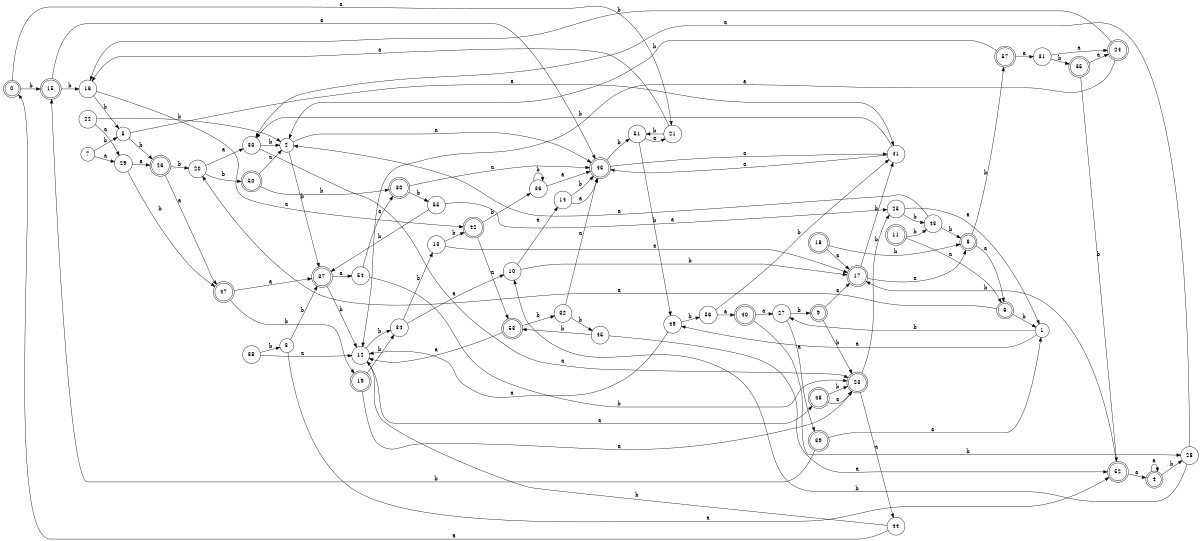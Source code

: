 digraph n47_6 {
__start0 [label="" shape="none"];

rankdir=LR;
size="8,5";

s0 [style="rounded,filled", color="black", fillcolor="white" shape="doublecircle", label="0"];
s1 [style="filled", color="black", fillcolor="white" shape="circle", label="1"];
s2 [style="filled", color="black", fillcolor="white" shape="circle", label="2"];
s3 [style="filled", color="black", fillcolor="white" shape="circle", label="3"];
s4 [style="rounded,filled", color="black", fillcolor="white" shape="doublecircle", label="4"];
s5 [style="filled", color="black", fillcolor="white" shape="circle", label="5"];
s6 [style="rounded,filled", color="black", fillcolor="white" shape="doublecircle", label="6"];
s7 [style="filled", color="black", fillcolor="white" shape="circle", label="7"];
s8 [style="rounded,filled", color="black", fillcolor="white" shape="doublecircle", label="8"];
s9 [style="rounded,filled", color="black", fillcolor="white" shape="doublecircle", label="9"];
s10 [style="filled", color="black", fillcolor="white" shape="circle", label="10"];
s11 [style="rounded,filled", color="black", fillcolor="white" shape="doublecircle", label="11"];
s12 [style="filled", color="black", fillcolor="white" shape="circle", label="12"];
s13 [style="filled", color="black", fillcolor="white" shape="circle", label="13"];
s14 [style="filled", color="black", fillcolor="white" shape="circle", label="14"];
s15 [style="rounded,filled", color="black", fillcolor="white" shape="doublecircle", label="15"];
s16 [style="filled", color="black", fillcolor="white" shape="circle", label="16"];
s17 [style="rounded,filled", color="black", fillcolor="white" shape="doublecircle", label="17"];
s18 [style="rounded,filled", color="black", fillcolor="white" shape="doublecircle", label="18"];
s19 [style="rounded,filled", color="black", fillcolor="white" shape="doublecircle", label="19"];
s20 [style="filled", color="black", fillcolor="white" shape="circle", label="20"];
s21 [style="filled", color="black", fillcolor="white" shape="circle", label="21"];
s22 [style="filled", color="black", fillcolor="white" shape="circle", label="22"];
s23 [style="rounded,filled", color="black", fillcolor="white" shape="doublecircle", label="23"];
s24 [style="rounded,filled", color="black", fillcolor="white" shape="doublecircle", label="24"];
s25 [style="filled", color="black", fillcolor="white" shape="circle", label="25"];
s26 [style="rounded,filled", color="black", fillcolor="white" shape="doublecircle", label="26"];
s27 [style="filled", color="black", fillcolor="white" shape="circle", label="27"];
s28 [style="filled", color="black", fillcolor="white" shape="circle", label="28"];
s29 [style="filled", color="black", fillcolor="white" shape="circle", label="29"];
s30 [style="rounded,filled", color="black", fillcolor="white" shape="doublecircle", label="30"];
s31 [style="filled", color="black", fillcolor="white" shape="circle", label="31"];
s32 [style="filled", color="black", fillcolor="white" shape="circle", label="32"];
s33 [style="filled", color="black", fillcolor="white" shape="circle", label="33"];
s34 [style="filled", color="black", fillcolor="white" shape="circle", label="34"];
s35 [style="rounded,filled", color="black", fillcolor="white" shape="doublecircle", label="35"];
s36 [style="filled", color="black", fillcolor="white" shape="circle", label="36"];
s37 [style="rounded,filled", color="black", fillcolor="white" shape="doublecircle", label="37"];
s38 [style="filled", color="black", fillcolor="white" shape="circle", label="38"];
s39 [style="rounded,filled", color="black", fillcolor="white" shape="doublecircle", label="39"];
s40 [style="rounded,filled", color="black", fillcolor="white" shape="doublecircle", label="40"];
s41 [style="filled", color="black", fillcolor="white" shape="circle", label="41"];
s42 [style="rounded,filled", color="black", fillcolor="white" shape="doublecircle", label="42"];
s43 [style="filled", color="black", fillcolor="white" shape="circle", label="43"];
s44 [style="filled", color="black", fillcolor="white" shape="circle", label="44"];
s45 [style="filled", color="black", fillcolor="white" shape="circle", label="45"];
s46 [style="rounded,filled", color="black", fillcolor="white" shape="doublecircle", label="46"];
s47 [style="rounded,filled", color="black", fillcolor="white" shape="doublecircle", label="47"];
s48 [style="rounded,filled", color="black", fillcolor="white" shape="doublecircle", label="48"];
s49 [style="filled", color="black", fillcolor="white" shape="circle", label="49"];
s50 [style="rounded,filled", color="black", fillcolor="white" shape="doublecircle", label="50"];
s51 [style="filled", color="black", fillcolor="white" shape="circle", label="51"];
s52 [style="rounded,filled", color="black", fillcolor="white" shape="doublecircle", label="52"];
s53 [style="rounded,filled", color="black", fillcolor="white" shape="doublecircle", label="53"];
s54 [style="filled", color="black", fillcolor="white" shape="circle", label="54"];
s55 [style="filled", color="black", fillcolor="white" shape="circle", label="55"];
s56 [style="filled", color="black", fillcolor="white" shape="circle", label="56"];
s57 [style="rounded,filled", color="black", fillcolor="white" shape="doublecircle", label="57"];
s0 -> s21 [label="a"];
s0 -> s15 [label="b"];
s1 -> s49 [label="a"];
s1 -> s27 [label="b"];
s2 -> s46 [label="a"];
s2 -> s37 [label="b"];
s3 -> s52 [label="a"];
s3 -> s37 [label="b"];
s4 -> s4 [label="a"];
s4 -> s28 [label="b"];
s5 -> s41 [label="a"];
s5 -> s26 [label="b"];
s6 -> s20 [label="a"];
s6 -> s1 [label="b"];
s7 -> s29 [label="a"];
s7 -> s5 [label="b"];
s8 -> s6 [label="a"];
s8 -> s57 [label="b"];
s9 -> s17 [label="a"];
s9 -> s23 [label="b"];
s10 -> s14 [label="a"];
s10 -> s17 [label="b"];
s11 -> s6 [label="a"];
s11 -> s43 [label="b"];
s12 -> s48 [label="a"];
s12 -> s34 [label="b"];
s13 -> s17 [label="a"];
s13 -> s42 [label="b"];
s14 -> s46 [label="a"];
s14 -> s46 [label="b"];
s15 -> s46 [label="a"];
s15 -> s16 [label="b"];
s16 -> s42 [label="a"];
s16 -> s5 [label="b"];
s17 -> s8 [label="a"];
s17 -> s41 [label="b"];
s18 -> s17 [label="a"];
s18 -> s8 [label="b"];
s19 -> s23 [label="a"];
s19 -> s34 [label="b"];
s20 -> s33 [label="a"];
s20 -> s50 [label="b"];
s21 -> s16 [label="a"];
s21 -> s51 [label="b"];
s22 -> s29 [label="a"];
s22 -> s2 [label="b"];
s23 -> s44 [label="a"];
s23 -> s25 [label="b"];
s24 -> s12 [label="a"];
s24 -> s16 [label="b"];
s25 -> s1 [label="a"];
s25 -> s43 [label="b"];
s26 -> s47 [label="a"];
s26 -> s20 [label="b"];
s27 -> s39 [label="a"];
s27 -> s9 [label="b"];
s28 -> s33 [label="a"];
s28 -> s10 [label="b"];
s29 -> s26 [label="a"];
s29 -> s47 [label="b"];
s30 -> s46 [label="a"];
s30 -> s55 [label="b"];
s31 -> s24 [label="a"];
s31 -> s35 [label="b"];
s32 -> s46 [label="a"];
s32 -> s45 [label="b"];
s33 -> s23 [label="a"];
s33 -> s2 [label="b"];
s34 -> s10 [label="a"];
s34 -> s13 [label="b"];
s35 -> s24 [label="a"];
s35 -> s52 [label="b"];
s36 -> s46 [label="a"];
s36 -> s36 [label="b"];
s37 -> s54 [label="a"];
s37 -> s12 [label="b"];
s38 -> s12 [label="a"];
s38 -> s3 [label="b"];
s39 -> s1 [label="a"];
s39 -> s15 [label="b"];
s40 -> s27 [label="a"];
s40 -> s28 [label="b"];
s41 -> s46 [label="a"];
s41 -> s33 [label="b"];
s42 -> s53 [label="a"];
s42 -> s36 [label="b"];
s43 -> s2 [label="a"];
s43 -> s8 [label="b"];
s44 -> s0 [label="a"];
s44 -> s12 [label="b"];
s45 -> s52 [label="a"];
s45 -> s53 [label="b"];
s46 -> s41 [label="a"];
s46 -> s51 [label="b"];
s47 -> s37 [label="a"];
s47 -> s19 [label="b"];
s48 -> s23 [label="a"];
s48 -> s23 [label="b"];
s49 -> s12 [label="a"];
s49 -> s56 [label="b"];
s50 -> s2 [label="a"];
s50 -> s30 [label="b"];
s51 -> s21 [label="a"];
s51 -> s49 [label="b"];
s52 -> s4 [label="a"];
s52 -> s17 [label="b"];
s53 -> s12 [label="a"];
s53 -> s32 [label="b"];
s54 -> s30 [label="a"];
s54 -> s23 [label="b"];
s55 -> s25 [label="a"];
s55 -> s37 [label="b"];
s56 -> s40 [label="a"];
s56 -> s41 [label="b"];
s57 -> s31 [label="a"];
s57 -> s2 [label="b"];

}